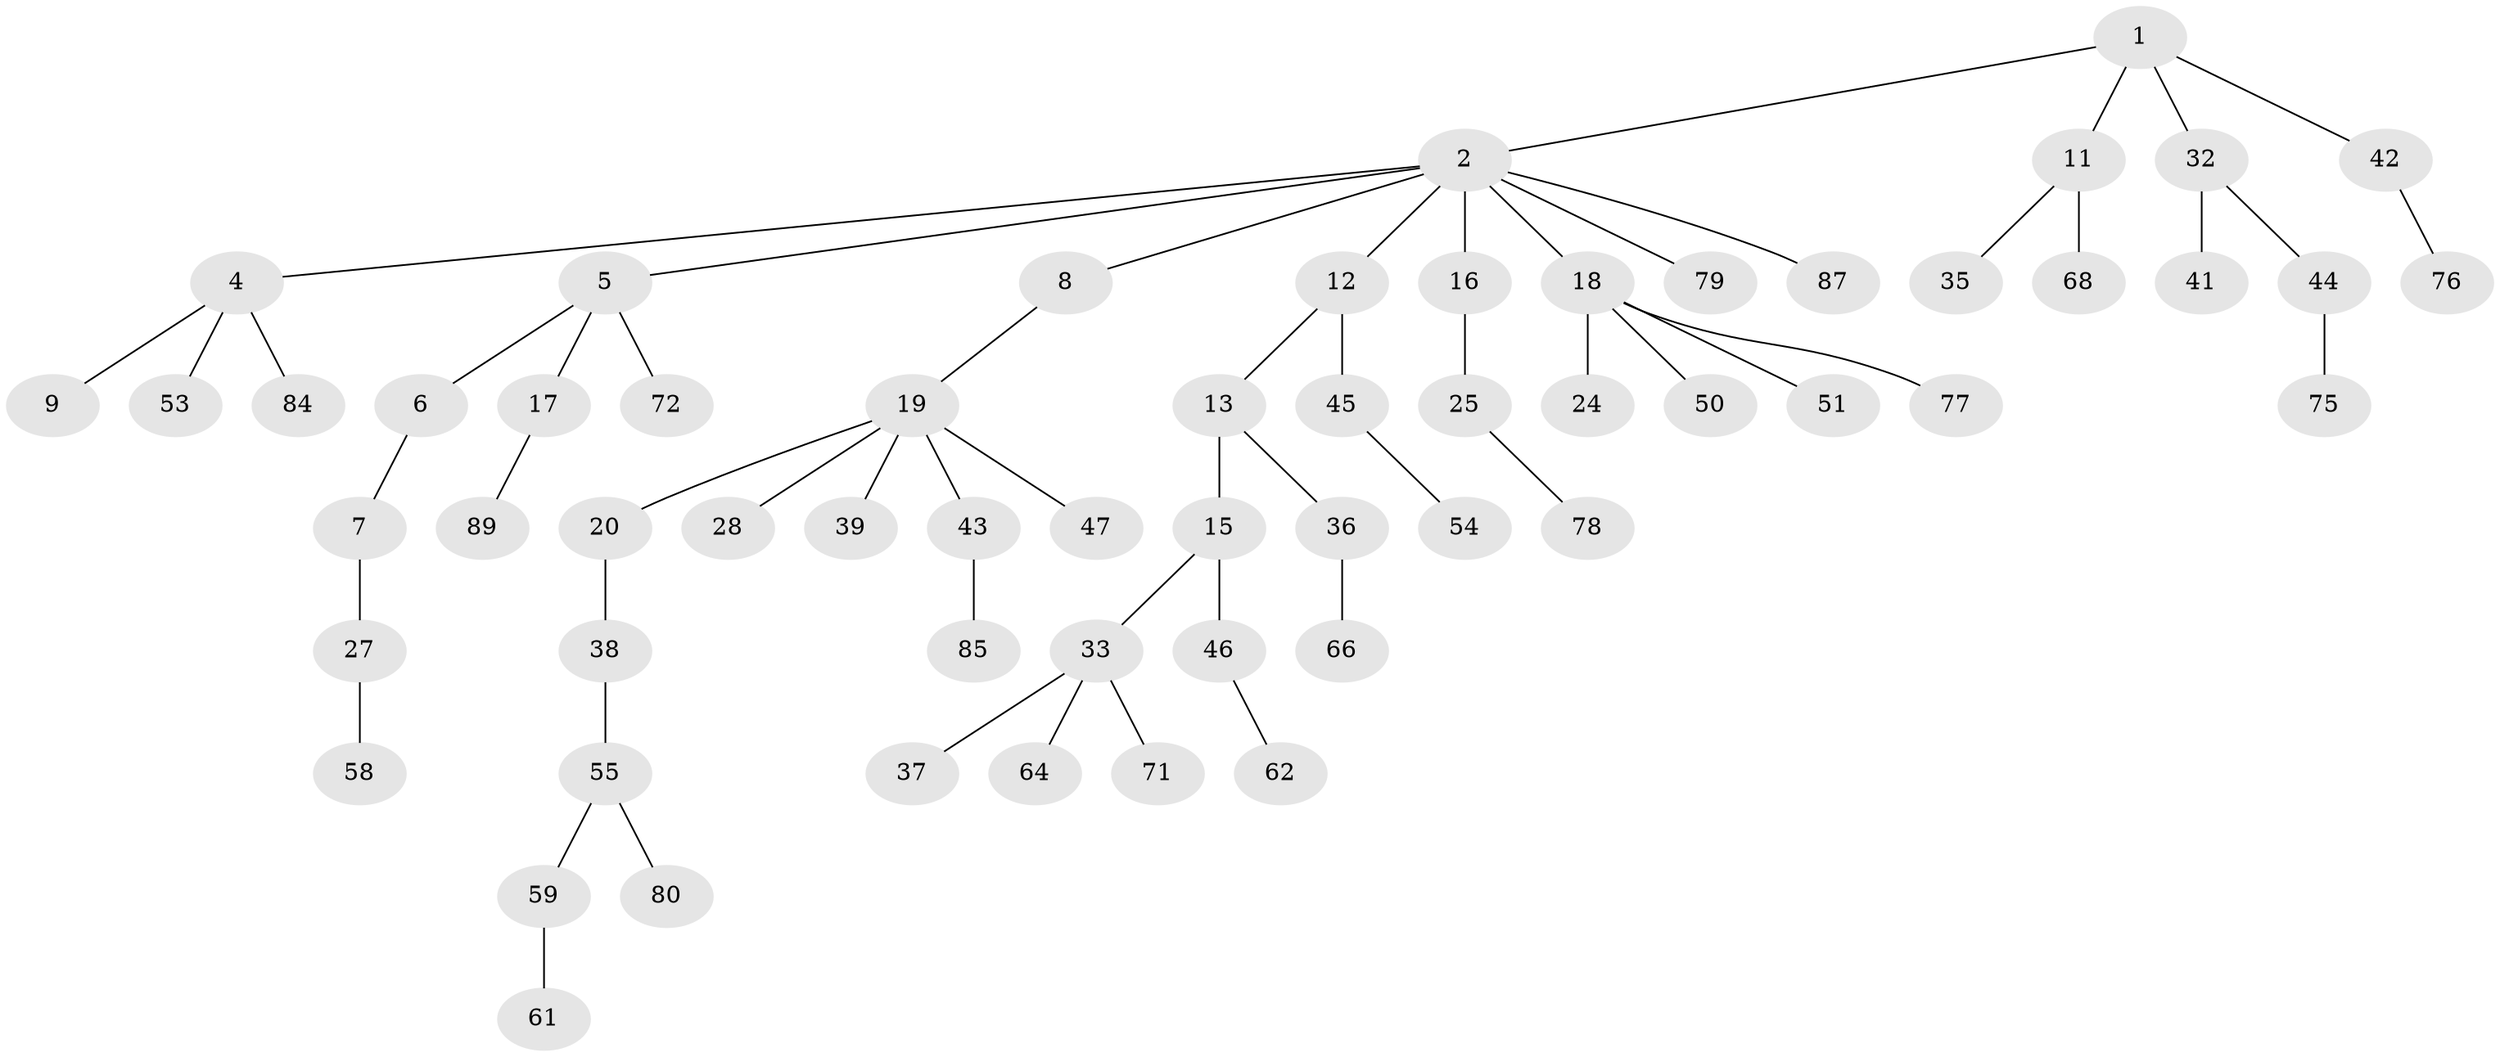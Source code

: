 // Generated by graph-tools (version 1.1) at 2025/52/02/27/25 19:52:11]
// undirected, 59 vertices, 58 edges
graph export_dot {
graph [start="1"]
  node [color=gray90,style=filled];
  1 [super="+10"];
  2 [super="+3"];
  4 [super="+22"];
  5 [super="+26"];
  6;
  7 [super="+83"];
  8;
  9;
  11 [super="+31"];
  12 [super="+30"];
  13 [super="+14"];
  15 [super="+81"];
  16 [super="+29"];
  17 [super="+69"];
  18 [super="+21"];
  19 [super="+23"];
  20 [super="+34"];
  24 [super="+63"];
  25;
  27;
  28;
  32 [super="+40"];
  33 [super="+60"];
  35 [super="+52"];
  36 [super="+56"];
  37 [super="+67"];
  38 [super="+74"];
  39;
  41;
  42 [super="+49"];
  43;
  44 [super="+48"];
  45 [super="+65"];
  46 [super="+82"];
  47;
  50;
  51;
  53;
  54;
  55 [super="+57"];
  58 [super="+73"];
  59;
  61 [super="+70"];
  62 [super="+86"];
  64;
  66;
  68;
  71;
  72;
  75;
  76;
  77;
  78 [super="+88"];
  79;
  80;
  84;
  85;
  87;
  89;
  1 -- 2;
  1 -- 32;
  1 -- 42;
  1 -- 11;
  2 -- 5;
  2 -- 8;
  2 -- 18;
  2 -- 79;
  2 -- 87;
  2 -- 16;
  2 -- 4;
  2 -- 12;
  4 -- 9;
  4 -- 53;
  4 -- 84;
  5 -- 6;
  5 -- 17;
  5 -- 72;
  6 -- 7;
  7 -- 27;
  8 -- 19;
  11 -- 35;
  11 -- 68;
  12 -- 13;
  12 -- 45;
  13 -- 15;
  13 -- 36;
  15 -- 33;
  15 -- 46;
  16 -- 25;
  17 -- 89;
  18 -- 50;
  18 -- 51;
  18 -- 77;
  18 -- 24;
  19 -- 20;
  19 -- 28;
  19 -- 43;
  19 -- 39;
  19 -- 47;
  20 -- 38;
  25 -- 78;
  27 -- 58;
  32 -- 44;
  32 -- 41;
  33 -- 37;
  33 -- 64;
  33 -- 71;
  36 -- 66;
  38 -- 55;
  42 -- 76;
  43 -- 85;
  44 -- 75;
  45 -- 54;
  46 -- 62;
  55 -- 80;
  55 -- 59;
  59 -- 61;
}
